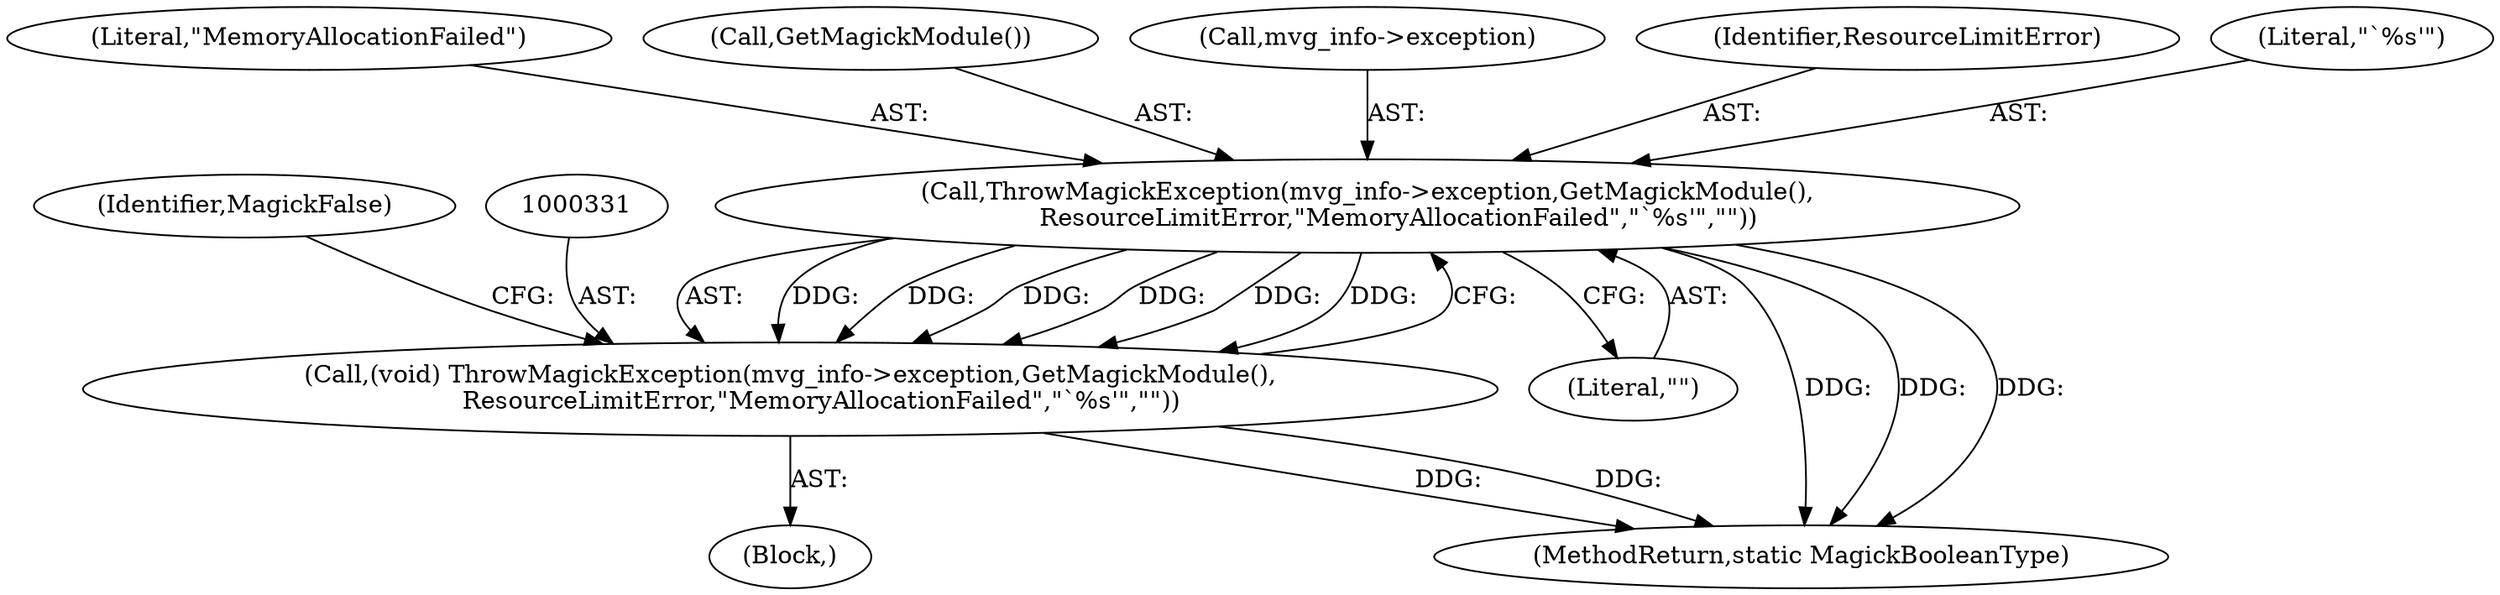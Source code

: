 digraph "0_ImageMagick_ecf7c6b288e11e7e7f75387c5e9e93e423b98397@pointer" {
"1000332" [label="(Call,ThrowMagickException(mvg_info->exception,GetMagickModule(),\n        ResourceLimitError,\"MemoryAllocationFailed\",\"`%s'\",\"\"))"];
"1000330" [label="(Call,(void) ThrowMagickException(mvg_info->exception,GetMagickModule(),\n        ResourceLimitError,\"MemoryAllocationFailed\",\"`%s'\",\"\"))"];
"1000342" [label="(Identifier,MagickFalse)"];
"1000330" [label="(Call,(void) ThrowMagickException(mvg_info->exception,GetMagickModule(),\n        ResourceLimitError,\"MemoryAllocationFailed\",\"`%s'\",\"\"))"];
"1000340" [label="(Literal,\"\")"];
"1000338" [label="(Literal,\"MemoryAllocationFailed\")"];
"1000336" [label="(Call,GetMagickModule())"];
"1000333" [label="(Call,mvg_info->exception)"];
"1000305" [label="(Block,)"];
"1000337" [label="(Identifier,ResourceLimitError)"];
"1000332" [label="(Call,ThrowMagickException(mvg_info->exception,GetMagickModule(),\n        ResourceLimitError,\"MemoryAllocationFailed\",\"`%s'\",\"\"))"];
"1000339" [label="(Literal,\"`%s'\")"];
"1000624" [label="(MethodReturn,static MagickBooleanType)"];
"1000332" -> "1000330"  [label="AST: "];
"1000332" -> "1000340"  [label="CFG: "];
"1000333" -> "1000332"  [label="AST: "];
"1000336" -> "1000332"  [label="AST: "];
"1000337" -> "1000332"  [label="AST: "];
"1000338" -> "1000332"  [label="AST: "];
"1000339" -> "1000332"  [label="AST: "];
"1000340" -> "1000332"  [label="AST: "];
"1000330" -> "1000332"  [label="CFG: "];
"1000332" -> "1000624"  [label="DDG: "];
"1000332" -> "1000624"  [label="DDG: "];
"1000332" -> "1000624"  [label="DDG: "];
"1000332" -> "1000330"  [label="DDG: "];
"1000332" -> "1000330"  [label="DDG: "];
"1000332" -> "1000330"  [label="DDG: "];
"1000332" -> "1000330"  [label="DDG: "];
"1000332" -> "1000330"  [label="DDG: "];
"1000332" -> "1000330"  [label="DDG: "];
"1000330" -> "1000305"  [label="AST: "];
"1000331" -> "1000330"  [label="AST: "];
"1000342" -> "1000330"  [label="CFG: "];
"1000330" -> "1000624"  [label="DDG: "];
"1000330" -> "1000624"  [label="DDG: "];
}
